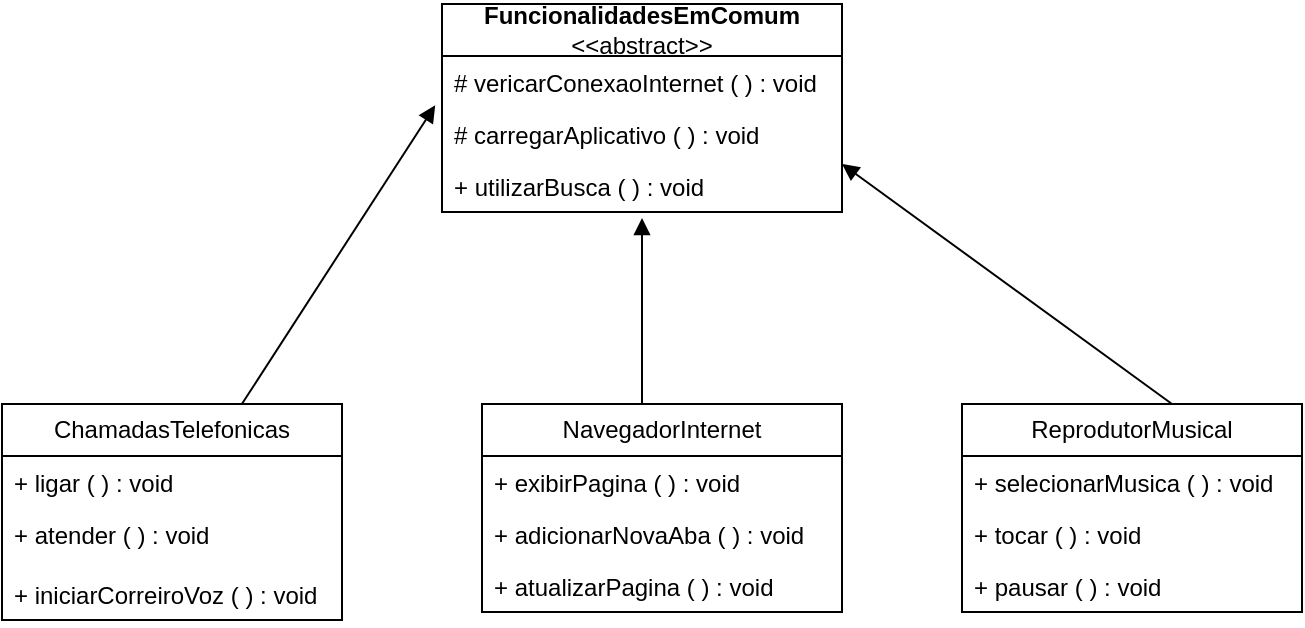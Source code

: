 <mxfile version="24.6.0" type="github">
  <diagram name="Página-1" id="h-hKRYOIh-TmufAJl2OB">
    <mxGraphModel dx="794" dy="412" grid="1" gridSize="10" guides="1" tooltips="1" connect="1" arrows="1" fold="1" page="1" pageScale="1" pageWidth="827" pageHeight="1169" math="0" shadow="0">
      <root>
        <mxCell id="0" />
        <mxCell id="1" parent="0" />
        <mxCell id="kUcFp4UmGXLPjpsSlitl-7" value="ChamadasTelefonicas" style="swimlane;fontStyle=0;childLayout=stackLayout;horizontal=1;startSize=26;fillColor=none;horizontalStack=0;resizeParent=1;resizeParentMax=0;resizeLast=0;collapsible=1;marginBottom=0;whiteSpace=wrap;html=1;" vertex="1" parent="1">
          <mxGeometry x="80" y="280" width="170" height="108" as="geometry">
            <mxRectangle x="80" y="280" width="160" height="30" as="alternateBounds" />
          </mxGeometry>
        </mxCell>
        <mxCell id="kUcFp4UmGXLPjpsSlitl-8" value="+ ligar ( ) : void" style="text;strokeColor=none;fillColor=none;align=left;verticalAlign=top;spacingLeft=4;spacingRight=4;overflow=hidden;rotatable=0;points=[[0,0.5],[1,0.5]];portConstraint=eastwest;whiteSpace=wrap;html=1;" vertex="1" parent="kUcFp4UmGXLPjpsSlitl-7">
          <mxGeometry y="26" width="170" height="26" as="geometry" />
        </mxCell>
        <mxCell id="kUcFp4UmGXLPjpsSlitl-9" value="+ atender ( ) : void" style="text;strokeColor=none;fillColor=none;align=left;verticalAlign=top;spacingLeft=4;spacingRight=4;overflow=hidden;rotatable=0;points=[[0,0.5],[1,0.5]];portConstraint=eastwest;whiteSpace=wrap;html=1;" vertex="1" parent="kUcFp4UmGXLPjpsSlitl-7">
          <mxGeometry y="52" width="170" height="30" as="geometry" />
        </mxCell>
        <mxCell id="kUcFp4UmGXLPjpsSlitl-10" value="+ iniciarCorreiroVoz ( ) : void" style="text;strokeColor=none;fillColor=none;align=left;verticalAlign=top;spacingLeft=4;spacingRight=4;overflow=hidden;rotatable=0;points=[[0,0.5],[1,0.5]];portConstraint=eastwest;whiteSpace=wrap;html=1;" vertex="1" parent="kUcFp4UmGXLPjpsSlitl-7">
          <mxGeometry y="82" width="170" height="26" as="geometry" />
        </mxCell>
        <mxCell id="kUcFp4UmGXLPjpsSlitl-11" value="NavegadorInternet" style="swimlane;fontStyle=0;childLayout=stackLayout;horizontal=1;startSize=26;fillColor=none;horizontalStack=0;resizeParent=1;resizeParentMax=0;resizeLast=0;collapsible=1;marginBottom=0;whiteSpace=wrap;html=1;" vertex="1" parent="1">
          <mxGeometry x="320" y="280" width="180" height="104" as="geometry" />
        </mxCell>
        <mxCell id="kUcFp4UmGXLPjpsSlitl-12" value="+ exibirPagina ( ) : void" style="text;strokeColor=none;fillColor=none;align=left;verticalAlign=top;spacingLeft=4;spacingRight=4;overflow=hidden;rotatable=0;points=[[0,0.5],[1,0.5]];portConstraint=eastwest;whiteSpace=wrap;html=1;" vertex="1" parent="kUcFp4UmGXLPjpsSlitl-11">
          <mxGeometry y="26" width="180" height="26" as="geometry" />
        </mxCell>
        <mxCell id="kUcFp4UmGXLPjpsSlitl-13" value="+ adicionarNovaAba ( ) : void" style="text;strokeColor=none;fillColor=none;align=left;verticalAlign=top;spacingLeft=4;spacingRight=4;overflow=hidden;rotatable=0;points=[[0,0.5],[1,0.5]];portConstraint=eastwest;whiteSpace=wrap;html=1;" vertex="1" parent="kUcFp4UmGXLPjpsSlitl-11">
          <mxGeometry y="52" width="180" height="26" as="geometry" />
        </mxCell>
        <mxCell id="kUcFp4UmGXLPjpsSlitl-14" value="+ atualizarPagina ( ) : void" style="text;strokeColor=none;fillColor=none;align=left;verticalAlign=top;spacingLeft=4;spacingRight=4;overflow=hidden;rotatable=0;points=[[0,0.5],[1,0.5]];portConstraint=eastwest;whiteSpace=wrap;html=1;" vertex="1" parent="kUcFp4UmGXLPjpsSlitl-11">
          <mxGeometry y="78" width="180" height="26" as="geometry" />
        </mxCell>
        <mxCell id="kUcFp4UmGXLPjpsSlitl-15" value="ReprodutorMusical" style="swimlane;fontStyle=0;childLayout=stackLayout;horizontal=1;startSize=26;fillColor=none;horizontalStack=0;resizeParent=1;resizeParentMax=0;resizeLast=0;collapsible=1;marginBottom=0;whiteSpace=wrap;html=1;" vertex="1" parent="1">
          <mxGeometry x="560" y="280" width="170" height="104" as="geometry" />
        </mxCell>
        <mxCell id="kUcFp4UmGXLPjpsSlitl-16" value="+ selecionarMusica ( ) : void" style="text;strokeColor=none;fillColor=none;align=left;verticalAlign=top;spacingLeft=4;spacingRight=4;overflow=hidden;rotatable=0;points=[[0,0.5],[1,0.5]];portConstraint=eastwest;whiteSpace=wrap;html=1;" vertex="1" parent="kUcFp4UmGXLPjpsSlitl-15">
          <mxGeometry y="26" width="170" height="26" as="geometry" />
        </mxCell>
        <mxCell id="kUcFp4UmGXLPjpsSlitl-17" value="+ tocar ( ) : void" style="text;strokeColor=none;fillColor=none;align=left;verticalAlign=top;spacingLeft=4;spacingRight=4;overflow=hidden;rotatable=0;points=[[0,0.5],[1,0.5]];portConstraint=eastwest;whiteSpace=wrap;html=1;" vertex="1" parent="kUcFp4UmGXLPjpsSlitl-15">
          <mxGeometry y="52" width="170" height="26" as="geometry" />
        </mxCell>
        <mxCell id="kUcFp4UmGXLPjpsSlitl-18" value="+ pausar ( ) : void" style="text;strokeColor=none;fillColor=none;align=left;verticalAlign=top;spacingLeft=4;spacingRight=4;overflow=hidden;rotatable=0;points=[[0,0.5],[1,0.5]];portConstraint=eastwest;whiteSpace=wrap;html=1;" vertex="1" parent="kUcFp4UmGXLPjpsSlitl-15">
          <mxGeometry y="78" width="170" height="26" as="geometry" />
        </mxCell>
        <mxCell id="kUcFp4UmGXLPjpsSlitl-19" value="" style="endArrow=block;endFill=1;html=1;edgeStyle=orthogonalEdgeStyle;align=left;verticalAlign=top;rounded=0;" edge="1" parent="1" source="kUcFp4UmGXLPjpsSlitl-11">
          <mxGeometry x="-1" y="-14" relative="1" as="geometry">
            <mxPoint x="280" y="230" as="sourcePoint" />
            <mxPoint x="400" y="187" as="targetPoint" />
            <Array as="points">
              <mxPoint x="400" y="197" />
            </Array>
            <mxPoint x="-4" y="10" as="offset" />
          </mxGeometry>
        </mxCell>
        <mxCell id="kUcFp4UmGXLPjpsSlitl-25" value="" style="endArrow=block;endFill=1;html=1;align=left;verticalAlign=top;rounded=0;entryX=-0.017;entryY=0.949;entryDx=0;entryDy=0;entryPerimeter=0;" edge="1" parent="1" source="kUcFp4UmGXLPjpsSlitl-7" target="kUcFp4UmGXLPjpsSlitl-36">
          <mxGeometry x="-1" relative="1" as="geometry">
            <mxPoint x="140" y="276.34" as="sourcePoint" />
            <mxPoint x="288.8" y="130.0" as="targetPoint" />
          </mxGeometry>
        </mxCell>
        <mxCell id="kUcFp4UmGXLPjpsSlitl-28" value="" style="endArrow=block;endFill=1;html=1;align=left;verticalAlign=top;rounded=0;exitX=0.5;exitY=0;exitDx=0;exitDy=0;" edge="1" parent="1">
          <mxGeometry x="-1" relative="1" as="geometry">
            <mxPoint x="665" y="280" as="sourcePoint" />
            <mxPoint x="500" y="160" as="targetPoint" />
          </mxGeometry>
        </mxCell>
        <mxCell id="kUcFp4UmGXLPjpsSlitl-35" value="&lt;span style=&quot;font-weight: 700;&quot;&gt;FuncionalidadesEmComum&lt;/span&gt;&lt;div style=&quot;font-weight: 700;&quot;&gt;&lt;span style=&quot;font-weight: normal;&quot;&gt;&amp;lt;&amp;lt;abstract&amp;gt;&amp;gt;&lt;/span&gt;&lt;/div&gt;" style="swimlane;fontStyle=0;childLayout=stackLayout;horizontal=1;startSize=26;fillColor=none;horizontalStack=0;resizeParent=1;resizeParentMax=0;resizeLast=0;collapsible=1;marginBottom=0;whiteSpace=wrap;html=1;" vertex="1" parent="1">
          <mxGeometry x="300" y="80" width="200" height="104" as="geometry" />
        </mxCell>
        <mxCell id="kUcFp4UmGXLPjpsSlitl-36" value="# vericarConexaoInternet ( ) : void" style="text;strokeColor=none;fillColor=none;align=left;verticalAlign=top;spacingLeft=4;spacingRight=4;overflow=hidden;rotatable=0;points=[[0,0.5],[1,0.5]];portConstraint=eastwest;whiteSpace=wrap;html=1;" vertex="1" parent="kUcFp4UmGXLPjpsSlitl-35">
          <mxGeometry y="26" width="200" height="26" as="geometry" />
        </mxCell>
        <mxCell id="kUcFp4UmGXLPjpsSlitl-37" value="# carregarAplicativo ( ) : void&lt;div&gt;&lt;br&gt;&lt;/div&gt;&lt;div&gt;&lt;br&gt;&lt;/div&gt;&lt;div&gt;&lt;br&gt;&lt;/div&gt;" style="text;strokeColor=none;fillColor=none;align=left;verticalAlign=top;spacingLeft=4;spacingRight=4;overflow=hidden;rotatable=0;points=[[0,0.5],[1,0.5]];portConstraint=eastwest;whiteSpace=wrap;html=1;" vertex="1" parent="kUcFp4UmGXLPjpsSlitl-35">
          <mxGeometry y="52" width="200" height="26" as="geometry" />
        </mxCell>
        <mxCell id="kUcFp4UmGXLPjpsSlitl-38" value="+ utilizarBusca ( ) : void" style="text;strokeColor=none;fillColor=none;align=left;verticalAlign=top;spacingLeft=4;spacingRight=4;overflow=hidden;rotatable=0;points=[[0,0.5],[1,0.5]];portConstraint=eastwest;whiteSpace=wrap;html=1;" vertex="1" parent="kUcFp4UmGXLPjpsSlitl-35">
          <mxGeometry y="78" width="200" height="26" as="geometry" />
        </mxCell>
      </root>
    </mxGraphModel>
  </diagram>
</mxfile>
